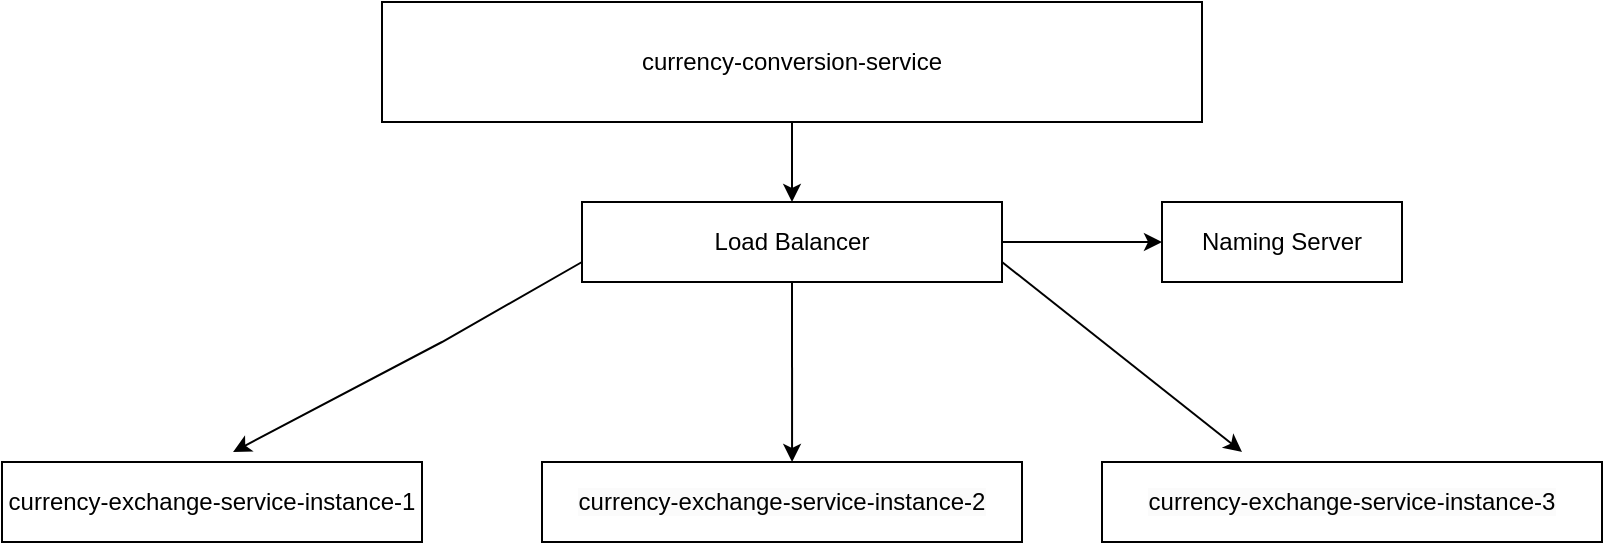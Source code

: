 <mxfile version="24.6.2" type="github">
  <diagram name="Page-1" id="-pzjGoT4oe2uqOFF3yGi">
    <mxGraphModel dx="880" dy="460" grid="1" gridSize="10" guides="1" tooltips="1" connect="1" arrows="1" fold="1" page="1" pageScale="1" pageWidth="850" pageHeight="1100" math="0" shadow="0">
      <root>
        <mxCell id="0" />
        <mxCell id="1" parent="0" />
        <mxCell id="GVWGb0fROOId4qHxS9iY-1" value="currency-conversion-service" style="rounded=0;whiteSpace=wrap;html=1;" vertex="1" parent="1">
          <mxGeometry x="200" y="40" width="410" height="60" as="geometry" />
        </mxCell>
        <mxCell id="GVWGb0fROOId4qHxS9iY-2" value="Load Balancer" style="rounded=0;whiteSpace=wrap;html=1;" vertex="1" parent="1">
          <mxGeometry x="300" y="140" width="210" height="40" as="geometry" />
        </mxCell>
        <mxCell id="GVWGb0fROOId4qHxS9iY-3" value="Naming Server" style="rounded=0;whiteSpace=wrap;html=1;" vertex="1" parent="1">
          <mxGeometry x="590" y="140" width="120" height="40" as="geometry" />
        </mxCell>
        <mxCell id="GVWGb0fROOId4qHxS9iY-4" value="&lt;br&gt;&lt;span style=&quot;color: rgb(0, 0, 0); font-family: Helvetica; font-size: 12px; font-style: normal; font-variant-ligatures: normal; font-variant-caps: normal; font-weight: 400; letter-spacing: normal; orphans: 2; text-align: center; text-indent: 0px; text-transform: none; widows: 2; word-spacing: 0px; -webkit-text-stroke-width: 0px; white-space: normal; background-color: rgb(251, 251, 251); text-decoration-thickness: initial; text-decoration-style: initial; text-decoration-color: initial; display: inline !important; float: none;&quot;&gt;currency-exchange-service-instance-2&lt;/span&gt;&lt;div&gt;&lt;br/&gt;&lt;/div&gt;" style="rounded=0;whiteSpace=wrap;html=1;" vertex="1" parent="1">
          <mxGeometry x="280" y="270" width="240" height="40" as="geometry" />
        </mxCell>
        <mxCell id="GVWGb0fROOId4qHxS9iY-5" value="&lt;br&gt;&lt;span style=&quot;color: rgb(0, 0, 0); font-family: Helvetica; font-size: 12px; font-style: normal; font-variant-ligatures: normal; font-variant-caps: normal; font-weight: 400; letter-spacing: normal; orphans: 2; text-align: center; text-indent: 0px; text-transform: none; widows: 2; word-spacing: 0px; -webkit-text-stroke-width: 0px; white-space: normal; background-color: rgb(251, 251, 251); text-decoration-thickness: initial; text-decoration-style: initial; text-decoration-color: initial; display: inline !important; float: none;&quot;&gt;currency-exchange-service-instance-3&lt;/span&gt;&lt;div&gt;&lt;br/&gt;&lt;/div&gt;" style="rounded=0;whiteSpace=wrap;html=1;" vertex="1" parent="1">
          <mxGeometry x="560" y="270" width="250" height="40" as="geometry" />
        </mxCell>
        <mxCell id="GVWGb0fROOId4qHxS9iY-6" value="currency-exchange-service-instance-1" style="rounded=0;whiteSpace=wrap;html=1;" vertex="1" parent="1">
          <mxGeometry x="10" y="270" width="210" height="40" as="geometry" />
        </mxCell>
        <mxCell id="GVWGb0fROOId4qHxS9iY-7" value="" style="endArrow=classic;html=1;rounded=0;exitX=0.5;exitY=1;exitDx=0;exitDy=0;entryX=0.521;entryY=0;entryDx=0;entryDy=0;entryPerimeter=0;" edge="1" parent="1" source="GVWGb0fROOId4qHxS9iY-2" target="GVWGb0fROOId4qHxS9iY-4">
          <mxGeometry width="50" height="50" relative="1" as="geometry">
            <mxPoint x="400" y="270" as="sourcePoint" />
            <mxPoint x="400" y="270" as="targetPoint" />
          </mxGeometry>
        </mxCell>
        <mxCell id="GVWGb0fROOId4qHxS9iY-8" value="" style="endArrow=classic;html=1;rounded=0;exitX=0;exitY=0.75;exitDx=0;exitDy=0;entryX=0.55;entryY=-0.125;entryDx=0;entryDy=0;entryPerimeter=0;" edge="1" parent="1" source="GVWGb0fROOId4qHxS9iY-2" target="GVWGb0fROOId4qHxS9iY-6">
          <mxGeometry width="50" height="50" relative="1" as="geometry">
            <mxPoint x="10" y="340" as="sourcePoint" />
            <mxPoint x="340" y="310" as="targetPoint" />
            <Array as="points">
              <mxPoint x="230" y="210" />
            </Array>
          </mxGeometry>
        </mxCell>
        <mxCell id="GVWGb0fROOId4qHxS9iY-9" value="" style="endArrow=classic;html=1;rounded=0;exitX=1;exitY=0.75;exitDx=0;exitDy=0;entryX=0.28;entryY=-0.125;entryDx=0;entryDy=0;entryPerimeter=0;" edge="1" parent="1" source="GVWGb0fROOId4qHxS9iY-2" target="GVWGb0fROOId4qHxS9iY-5">
          <mxGeometry width="50" height="50" relative="1" as="geometry">
            <mxPoint x="620" y="230" as="sourcePoint" />
            <mxPoint x="450" y="220" as="targetPoint" />
          </mxGeometry>
        </mxCell>
        <mxCell id="GVWGb0fROOId4qHxS9iY-10" value="" style="endArrow=classic;html=1;rounded=0;exitX=0.5;exitY=1;exitDx=0;exitDy=0;entryX=0.5;entryY=0;entryDx=0;entryDy=0;" edge="1" parent="1" source="GVWGb0fROOId4qHxS9iY-1" target="GVWGb0fROOId4qHxS9iY-2">
          <mxGeometry width="50" height="50" relative="1" as="geometry">
            <mxPoint x="400" y="270" as="sourcePoint" />
            <mxPoint x="450" y="220" as="targetPoint" />
            <Array as="points" />
          </mxGeometry>
        </mxCell>
        <mxCell id="GVWGb0fROOId4qHxS9iY-11" value="" style="endArrow=classic;html=1;rounded=0;exitX=1;exitY=0.5;exitDx=0;exitDy=0;entryX=0;entryY=0.5;entryDx=0;entryDy=0;" edge="1" parent="1" source="GVWGb0fROOId4qHxS9iY-2" target="GVWGb0fROOId4qHxS9iY-3">
          <mxGeometry width="50" height="50" relative="1" as="geometry">
            <mxPoint x="400" y="270" as="sourcePoint" />
            <mxPoint x="450" y="220" as="targetPoint" />
          </mxGeometry>
        </mxCell>
      </root>
    </mxGraphModel>
  </diagram>
</mxfile>
